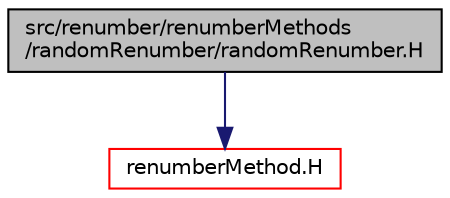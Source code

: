 digraph "src/renumber/renumberMethods/randomRenumber/randomRenumber.H"
{
  bgcolor="transparent";
  edge [fontname="Helvetica",fontsize="10",labelfontname="Helvetica",labelfontsize="10"];
  node [fontname="Helvetica",fontsize="10",shape=record];
  Node0 [label="src/renumber/renumberMethods\l/randomRenumber/randomRenumber.H",height=0.2,width=0.4,color="black", fillcolor="grey75", style="filled", fontcolor="black"];
  Node0 -> Node1 [color="midnightblue",fontsize="10",style="solid",fontname="Helvetica"];
  Node1 [label="renumberMethod.H",height=0.2,width=0.4,color="red",URL="$a14519.html"];
}
